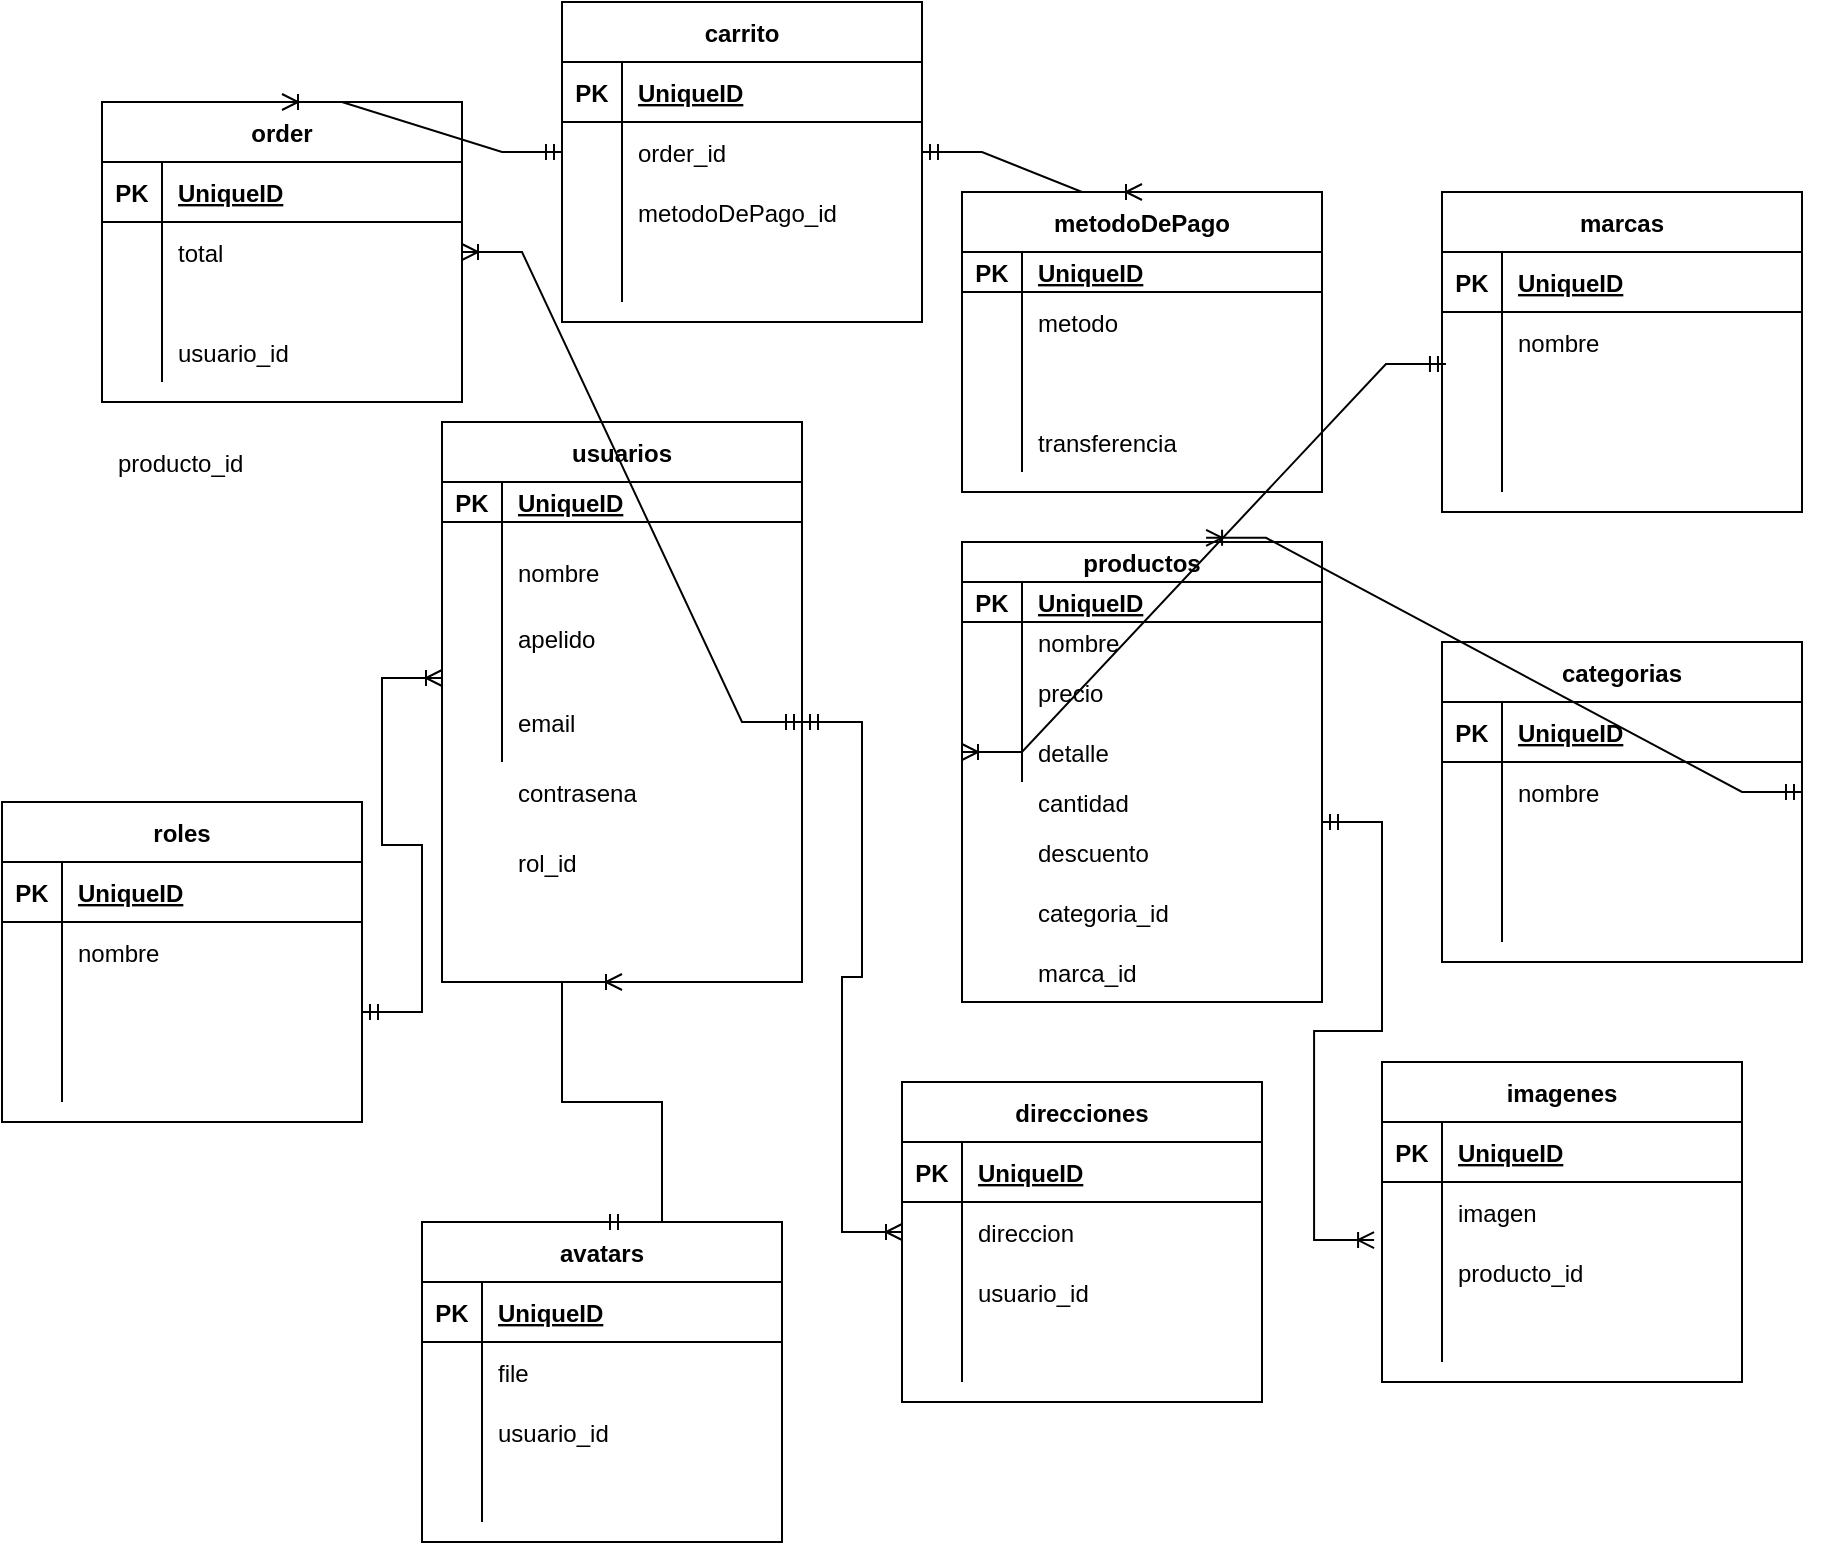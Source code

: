 <mxfile version="20.4.0" type="device"><diagram id="FWDJ6cbDTm5pVUS2JUL3" name="Página-1"><mxGraphModel dx="942" dy="614" grid="1" gridSize="10" guides="1" tooltips="1" connect="1" arrows="1" fold="1" page="1" pageScale="1" pageWidth="827" pageHeight="1169" math="0" shadow="0"><root><mxCell id="0"/><mxCell id="1" parent="0"/><mxCell id="uDjnW0Myab8KI8mQMYMl-1" value="usuarios" style="shape=table;startSize=30;container=1;collapsible=1;childLayout=tableLayout;fixedRows=1;rowLines=0;fontStyle=1;align=center;resizeLast=1;" parent="1" vertex="1"><mxGeometry x="220" y="230" width="180" height="280" as="geometry"/></mxCell><mxCell id="uDjnW0Myab8KI8mQMYMl-2" value="" style="shape=tableRow;horizontal=0;startSize=0;swimlaneHead=0;swimlaneBody=0;fillColor=none;collapsible=0;dropTarget=0;points=[[0,0.5],[1,0.5]];portConstraint=eastwest;top=0;left=0;right=0;bottom=1;" parent="uDjnW0Myab8KI8mQMYMl-1" vertex="1"><mxGeometry y="30" width="180" height="20" as="geometry"/></mxCell><mxCell id="uDjnW0Myab8KI8mQMYMl-3" value="PK" style="shape=partialRectangle;connectable=0;fillColor=none;top=0;left=0;bottom=0;right=0;fontStyle=1;overflow=hidden;" parent="uDjnW0Myab8KI8mQMYMl-2" vertex="1"><mxGeometry width="30" height="20" as="geometry"><mxRectangle width="30" height="20" as="alternateBounds"/></mxGeometry></mxCell><mxCell id="uDjnW0Myab8KI8mQMYMl-4" value="UniqueID" style="shape=partialRectangle;connectable=0;fillColor=none;top=0;left=0;bottom=0;right=0;align=left;spacingLeft=6;fontStyle=5;overflow=hidden;" parent="uDjnW0Myab8KI8mQMYMl-2" vertex="1"><mxGeometry x="30" width="150" height="20" as="geometry"><mxRectangle width="150" height="20" as="alternateBounds"/></mxGeometry></mxCell><mxCell id="uDjnW0Myab8KI8mQMYMl-5" value="" style="shape=tableRow;horizontal=0;startSize=0;swimlaneHead=0;swimlaneBody=0;fillColor=none;collapsible=0;dropTarget=0;points=[[0,0.5],[1,0.5]];portConstraint=eastwest;top=0;left=0;right=0;bottom=0;" parent="uDjnW0Myab8KI8mQMYMl-1" vertex="1"><mxGeometry y="50" width="180" height="50" as="geometry"/></mxCell><mxCell id="uDjnW0Myab8KI8mQMYMl-6" value="" style="shape=partialRectangle;connectable=0;fillColor=none;top=0;left=0;bottom=0;right=0;editable=1;overflow=hidden;" parent="uDjnW0Myab8KI8mQMYMl-5" vertex="1"><mxGeometry width="30" height="50" as="geometry"><mxRectangle width="30" height="50" as="alternateBounds"/></mxGeometry></mxCell><mxCell id="uDjnW0Myab8KI8mQMYMl-7" value="nombre" style="shape=partialRectangle;connectable=0;fillColor=none;top=0;left=0;bottom=0;right=0;align=left;spacingLeft=6;overflow=hidden;" parent="uDjnW0Myab8KI8mQMYMl-5" vertex="1"><mxGeometry x="30" width="150" height="50" as="geometry"><mxRectangle width="150" height="50" as="alternateBounds"/></mxGeometry></mxCell><mxCell id="uDjnW0Myab8KI8mQMYMl-8" value="" style="shape=tableRow;horizontal=0;startSize=0;swimlaneHead=0;swimlaneBody=0;fillColor=none;collapsible=0;dropTarget=0;points=[[0,0.5],[1,0.5]];portConstraint=eastwest;top=0;left=0;right=0;bottom=0;" parent="uDjnW0Myab8KI8mQMYMl-1" vertex="1"><mxGeometry y="100" width="180" height="30" as="geometry"/></mxCell><mxCell id="uDjnW0Myab8KI8mQMYMl-9" value="" style="shape=partialRectangle;connectable=0;fillColor=none;top=0;left=0;bottom=0;right=0;editable=1;overflow=hidden;" parent="uDjnW0Myab8KI8mQMYMl-8" vertex="1"><mxGeometry width="30" height="30" as="geometry"><mxRectangle width="30" height="30" as="alternateBounds"/></mxGeometry></mxCell><mxCell id="uDjnW0Myab8KI8mQMYMl-10" value="apelido&#10;" style="shape=partialRectangle;connectable=0;fillColor=none;top=0;left=0;bottom=0;right=0;align=left;spacingLeft=6;overflow=hidden;" parent="uDjnW0Myab8KI8mQMYMl-8" vertex="1"><mxGeometry x="30" width="150" height="30" as="geometry"><mxRectangle width="150" height="30" as="alternateBounds"/></mxGeometry></mxCell><mxCell id="uDjnW0Myab8KI8mQMYMl-11" value="" style="shape=tableRow;horizontal=0;startSize=0;swimlaneHead=0;swimlaneBody=0;fillColor=none;collapsible=0;dropTarget=0;points=[[0,0.5],[1,0.5]];portConstraint=eastwest;top=0;left=0;right=0;bottom=0;" parent="uDjnW0Myab8KI8mQMYMl-1" vertex="1"><mxGeometry y="130" width="180" height="40" as="geometry"/></mxCell><mxCell id="uDjnW0Myab8KI8mQMYMl-12" value="" style="shape=partialRectangle;connectable=0;fillColor=none;top=0;left=0;bottom=0;right=0;editable=1;overflow=hidden;" parent="uDjnW0Myab8KI8mQMYMl-11" vertex="1"><mxGeometry width="30" height="40" as="geometry"><mxRectangle width="30" height="40" as="alternateBounds"/></mxGeometry></mxCell><mxCell id="uDjnW0Myab8KI8mQMYMl-13" value="email" style="shape=partialRectangle;connectable=0;fillColor=none;top=0;left=0;bottom=0;right=0;align=left;spacingLeft=6;overflow=hidden;" parent="uDjnW0Myab8KI8mQMYMl-11" vertex="1"><mxGeometry x="30" width="150" height="40" as="geometry"><mxRectangle width="150" height="40" as="alternateBounds"/></mxGeometry></mxCell><mxCell id="uDjnW0Myab8KI8mQMYMl-14" value="carrito" style="shape=table;startSize=30;container=1;collapsible=1;childLayout=tableLayout;fixedRows=1;rowLines=0;fontStyle=1;align=center;resizeLast=1;" parent="1" vertex="1"><mxGeometry x="280" y="20" width="180" height="160" as="geometry"/></mxCell><mxCell id="uDjnW0Myab8KI8mQMYMl-15" value="" style="shape=tableRow;horizontal=0;startSize=0;swimlaneHead=0;swimlaneBody=0;fillColor=none;collapsible=0;dropTarget=0;points=[[0,0.5],[1,0.5]];portConstraint=eastwest;top=0;left=0;right=0;bottom=1;" parent="uDjnW0Myab8KI8mQMYMl-14" vertex="1"><mxGeometry y="30" width="180" height="30" as="geometry"/></mxCell><mxCell id="uDjnW0Myab8KI8mQMYMl-16" value="PK" style="shape=partialRectangle;connectable=0;fillColor=none;top=0;left=0;bottom=0;right=0;fontStyle=1;overflow=hidden;" parent="uDjnW0Myab8KI8mQMYMl-15" vertex="1"><mxGeometry width="30" height="30" as="geometry"><mxRectangle width="30" height="30" as="alternateBounds"/></mxGeometry></mxCell><mxCell id="uDjnW0Myab8KI8mQMYMl-17" value="UniqueID" style="shape=partialRectangle;connectable=0;fillColor=none;top=0;left=0;bottom=0;right=0;align=left;spacingLeft=6;fontStyle=5;overflow=hidden;" parent="uDjnW0Myab8KI8mQMYMl-15" vertex="1"><mxGeometry x="30" width="150" height="30" as="geometry"><mxRectangle width="150" height="30" as="alternateBounds"/></mxGeometry></mxCell><mxCell id="uDjnW0Myab8KI8mQMYMl-18" value="" style="shape=tableRow;horizontal=0;startSize=0;swimlaneHead=0;swimlaneBody=0;fillColor=none;collapsible=0;dropTarget=0;points=[[0,0.5],[1,0.5]];portConstraint=eastwest;top=0;left=0;right=0;bottom=0;" parent="uDjnW0Myab8KI8mQMYMl-14" vertex="1"><mxGeometry y="60" width="180" height="30" as="geometry"/></mxCell><mxCell id="uDjnW0Myab8KI8mQMYMl-19" value="" style="shape=partialRectangle;connectable=0;fillColor=none;top=0;left=0;bottom=0;right=0;editable=1;overflow=hidden;" parent="uDjnW0Myab8KI8mQMYMl-18" vertex="1"><mxGeometry width="30" height="30" as="geometry"><mxRectangle width="30" height="30" as="alternateBounds"/></mxGeometry></mxCell><mxCell id="uDjnW0Myab8KI8mQMYMl-20" value="order_id" style="shape=partialRectangle;connectable=0;fillColor=none;top=0;left=0;bottom=0;right=0;align=left;spacingLeft=6;overflow=hidden;" parent="uDjnW0Myab8KI8mQMYMl-18" vertex="1"><mxGeometry x="30" width="150" height="30" as="geometry"><mxRectangle width="150" height="30" as="alternateBounds"/></mxGeometry></mxCell><mxCell id="uDjnW0Myab8KI8mQMYMl-21" value="" style="shape=tableRow;horizontal=0;startSize=0;swimlaneHead=0;swimlaneBody=0;fillColor=none;collapsible=0;dropTarget=0;points=[[0,0.5],[1,0.5]];portConstraint=eastwest;top=0;left=0;right=0;bottom=0;" parent="uDjnW0Myab8KI8mQMYMl-14" vertex="1"><mxGeometry y="90" width="180" height="30" as="geometry"/></mxCell><mxCell id="uDjnW0Myab8KI8mQMYMl-22" value="" style="shape=partialRectangle;connectable=0;fillColor=none;top=0;left=0;bottom=0;right=0;editable=1;overflow=hidden;" parent="uDjnW0Myab8KI8mQMYMl-21" vertex="1"><mxGeometry width="30" height="30" as="geometry"><mxRectangle width="30" height="30" as="alternateBounds"/></mxGeometry></mxCell><mxCell id="uDjnW0Myab8KI8mQMYMl-23" value="metodoDePago_id" style="shape=partialRectangle;connectable=0;fillColor=none;top=0;left=0;bottom=0;right=0;align=left;spacingLeft=6;overflow=hidden;" parent="uDjnW0Myab8KI8mQMYMl-21" vertex="1"><mxGeometry x="30" width="150" height="30" as="geometry"><mxRectangle width="150" height="30" as="alternateBounds"/></mxGeometry></mxCell><mxCell id="uDjnW0Myab8KI8mQMYMl-24" value="" style="shape=tableRow;horizontal=0;startSize=0;swimlaneHead=0;swimlaneBody=0;fillColor=none;collapsible=0;dropTarget=0;points=[[0,0.5],[1,0.5]];portConstraint=eastwest;top=0;left=0;right=0;bottom=0;" parent="uDjnW0Myab8KI8mQMYMl-14" vertex="1"><mxGeometry y="120" width="180" height="30" as="geometry"/></mxCell><mxCell id="uDjnW0Myab8KI8mQMYMl-25" value="" style="shape=partialRectangle;connectable=0;fillColor=none;top=0;left=0;bottom=0;right=0;editable=1;overflow=hidden;" parent="uDjnW0Myab8KI8mQMYMl-24" vertex="1"><mxGeometry width="30" height="30" as="geometry"><mxRectangle width="30" height="30" as="alternateBounds"/></mxGeometry></mxCell><mxCell id="uDjnW0Myab8KI8mQMYMl-26" value="" style="shape=partialRectangle;connectable=0;fillColor=none;top=0;left=0;bottom=0;right=0;align=left;spacingLeft=6;overflow=hidden;" parent="uDjnW0Myab8KI8mQMYMl-24" vertex="1"><mxGeometry x="30" width="150" height="30" as="geometry"><mxRectangle width="150" height="30" as="alternateBounds"/></mxGeometry></mxCell><mxCell id="uDjnW0Myab8KI8mQMYMl-27" value="imagenes" style="shape=table;startSize=30;container=1;collapsible=1;childLayout=tableLayout;fixedRows=1;rowLines=0;fontStyle=1;align=center;resizeLast=1;" parent="1" vertex="1"><mxGeometry x="690" y="550" width="180" height="160" as="geometry"/></mxCell><mxCell id="uDjnW0Myab8KI8mQMYMl-28" value="" style="shape=tableRow;horizontal=0;startSize=0;swimlaneHead=0;swimlaneBody=0;fillColor=none;collapsible=0;dropTarget=0;points=[[0,0.5],[1,0.5]];portConstraint=eastwest;top=0;left=0;right=0;bottom=1;" parent="uDjnW0Myab8KI8mQMYMl-27" vertex="1"><mxGeometry y="30" width="180" height="30" as="geometry"/></mxCell><mxCell id="uDjnW0Myab8KI8mQMYMl-29" value="PK" style="shape=partialRectangle;connectable=0;fillColor=none;top=0;left=0;bottom=0;right=0;fontStyle=1;overflow=hidden;" parent="uDjnW0Myab8KI8mQMYMl-28" vertex="1"><mxGeometry width="30" height="30" as="geometry"><mxRectangle width="30" height="30" as="alternateBounds"/></mxGeometry></mxCell><mxCell id="uDjnW0Myab8KI8mQMYMl-30" value="UniqueID" style="shape=partialRectangle;connectable=0;fillColor=none;top=0;left=0;bottom=0;right=0;align=left;spacingLeft=6;fontStyle=5;overflow=hidden;" parent="uDjnW0Myab8KI8mQMYMl-28" vertex="1"><mxGeometry x="30" width="150" height="30" as="geometry"><mxRectangle width="150" height="30" as="alternateBounds"/></mxGeometry></mxCell><mxCell id="uDjnW0Myab8KI8mQMYMl-31" value="" style="shape=tableRow;horizontal=0;startSize=0;swimlaneHead=0;swimlaneBody=0;fillColor=none;collapsible=0;dropTarget=0;points=[[0,0.5],[1,0.5]];portConstraint=eastwest;top=0;left=0;right=0;bottom=0;" parent="uDjnW0Myab8KI8mQMYMl-27" vertex="1"><mxGeometry y="60" width="180" height="30" as="geometry"/></mxCell><mxCell id="uDjnW0Myab8KI8mQMYMl-32" value="" style="shape=partialRectangle;connectable=0;fillColor=none;top=0;left=0;bottom=0;right=0;editable=1;overflow=hidden;" parent="uDjnW0Myab8KI8mQMYMl-31" vertex="1"><mxGeometry width="30" height="30" as="geometry"><mxRectangle width="30" height="30" as="alternateBounds"/></mxGeometry></mxCell><mxCell id="uDjnW0Myab8KI8mQMYMl-33" value="imagen" style="shape=partialRectangle;connectable=0;fillColor=none;top=0;left=0;bottom=0;right=0;align=left;spacingLeft=6;overflow=hidden;" parent="uDjnW0Myab8KI8mQMYMl-31" vertex="1"><mxGeometry x="30" width="150" height="30" as="geometry"><mxRectangle width="150" height="30" as="alternateBounds"/></mxGeometry></mxCell><mxCell id="uDjnW0Myab8KI8mQMYMl-34" value="" style="shape=tableRow;horizontal=0;startSize=0;swimlaneHead=0;swimlaneBody=0;fillColor=none;collapsible=0;dropTarget=0;points=[[0,0.5],[1,0.5]];portConstraint=eastwest;top=0;left=0;right=0;bottom=0;" parent="uDjnW0Myab8KI8mQMYMl-27" vertex="1"><mxGeometry y="90" width="180" height="30" as="geometry"/></mxCell><mxCell id="uDjnW0Myab8KI8mQMYMl-35" value="" style="shape=partialRectangle;connectable=0;fillColor=none;top=0;left=0;bottom=0;right=0;editable=1;overflow=hidden;" parent="uDjnW0Myab8KI8mQMYMl-34" vertex="1"><mxGeometry width="30" height="30" as="geometry"><mxRectangle width="30" height="30" as="alternateBounds"/></mxGeometry></mxCell><mxCell id="uDjnW0Myab8KI8mQMYMl-36" value="producto_id" style="shape=partialRectangle;connectable=0;fillColor=none;top=0;left=0;bottom=0;right=0;align=left;spacingLeft=6;overflow=hidden;" parent="uDjnW0Myab8KI8mQMYMl-34" vertex="1"><mxGeometry x="30" width="150" height="30" as="geometry"><mxRectangle width="150" height="30" as="alternateBounds"/></mxGeometry></mxCell><mxCell id="uDjnW0Myab8KI8mQMYMl-37" value="" style="shape=tableRow;horizontal=0;startSize=0;swimlaneHead=0;swimlaneBody=0;fillColor=none;collapsible=0;dropTarget=0;points=[[0,0.5],[1,0.5]];portConstraint=eastwest;top=0;left=0;right=0;bottom=0;" parent="uDjnW0Myab8KI8mQMYMl-27" vertex="1"><mxGeometry y="120" width="180" height="30" as="geometry"/></mxCell><mxCell id="uDjnW0Myab8KI8mQMYMl-38" value="" style="shape=partialRectangle;connectable=0;fillColor=none;top=0;left=0;bottom=0;right=0;editable=1;overflow=hidden;" parent="uDjnW0Myab8KI8mQMYMl-37" vertex="1"><mxGeometry width="30" height="30" as="geometry"><mxRectangle width="30" height="30" as="alternateBounds"/></mxGeometry></mxCell><mxCell id="uDjnW0Myab8KI8mQMYMl-39" value="" style="shape=partialRectangle;connectable=0;fillColor=none;top=0;left=0;bottom=0;right=0;align=left;spacingLeft=6;overflow=hidden;" parent="uDjnW0Myab8KI8mQMYMl-37" vertex="1"><mxGeometry x="30" width="150" height="30" as="geometry"><mxRectangle width="150" height="30" as="alternateBounds"/></mxGeometry></mxCell><mxCell id="NjK1Nu57udNv992-MDur-11" value="" style="edgeStyle=entityRelationEdgeStyle;fontSize=12;html=1;endArrow=ERoneToMany;startArrow=ERmandOne;rounded=0;entryX=-0.022;entryY=-0.033;entryDx=0;entryDy=0;entryPerimeter=0;" edge="1" parent="uDjnW0Myab8KI8mQMYMl-27" target="uDjnW0Myab8KI8mQMYMl-34"><mxGeometry width="100" height="100" relative="1" as="geometry"><mxPoint x="-30" y="-120" as="sourcePoint"/><mxPoint x="-160" y="-80" as="targetPoint"/></mxGeometry></mxCell><mxCell id="uDjnW0Myab8KI8mQMYMl-40" value="avatars" style="shape=table;startSize=30;container=1;collapsible=1;childLayout=tableLayout;fixedRows=1;rowLines=0;fontStyle=1;align=center;resizeLast=1;" parent="1" vertex="1"><mxGeometry x="210" y="630" width="180" height="160" as="geometry"/></mxCell><mxCell id="uDjnW0Myab8KI8mQMYMl-41" value="" style="shape=tableRow;horizontal=0;startSize=0;swimlaneHead=0;swimlaneBody=0;fillColor=none;collapsible=0;dropTarget=0;points=[[0,0.5],[1,0.5]];portConstraint=eastwest;top=0;left=0;right=0;bottom=1;" parent="uDjnW0Myab8KI8mQMYMl-40" vertex="1"><mxGeometry y="30" width="180" height="30" as="geometry"/></mxCell><mxCell id="uDjnW0Myab8KI8mQMYMl-42" value="PK" style="shape=partialRectangle;connectable=0;fillColor=none;top=0;left=0;bottom=0;right=0;fontStyle=1;overflow=hidden;" parent="uDjnW0Myab8KI8mQMYMl-41" vertex="1"><mxGeometry width="30" height="30" as="geometry"><mxRectangle width="30" height="30" as="alternateBounds"/></mxGeometry></mxCell><mxCell id="uDjnW0Myab8KI8mQMYMl-43" value="UniqueID" style="shape=partialRectangle;connectable=0;fillColor=none;top=0;left=0;bottom=0;right=0;align=left;spacingLeft=6;fontStyle=5;overflow=hidden;" parent="uDjnW0Myab8KI8mQMYMl-41" vertex="1"><mxGeometry x="30" width="150" height="30" as="geometry"><mxRectangle width="150" height="30" as="alternateBounds"/></mxGeometry></mxCell><mxCell id="uDjnW0Myab8KI8mQMYMl-44" value="" style="shape=tableRow;horizontal=0;startSize=0;swimlaneHead=0;swimlaneBody=0;fillColor=none;collapsible=0;dropTarget=0;points=[[0,0.5],[1,0.5]];portConstraint=eastwest;top=0;left=0;right=0;bottom=0;" parent="uDjnW0Myab8KI8mQMYMl-40" vertex="1"><mxGeometry y="60" width="180" height="30" as="geometry"/></mxCell><mxCell id="uDjnW0Myab8KI8mQMYMl-45" value="" style="shape=partialRectangle;connectable=0;fillColor=none;top=0;left=0;bottom=0;right=0;editable=1;overflow=hidden;" parent="uDjnW0Myab8KI8mQMYMl-44" vertex="1"><mxGeometry width="30" height="30" as="geometry"><mxRectangle width="30" height="30" as="alternateBounds"/></mxGeometry></mxCell><mxCell id="uDjnW0Myab8KI8mQMYMl-46" value="file" style="shape=partialRectangle;connectable=0;fillColor=none;top=0;left=0;bottom=0;right=0;align=left;spacingLeft=6;overflow=hidden;" parent="uDjnW0Myab8KI8mQMYMl-44" vertex="1"><mxGeometry x="30" width="150" height="30" as="geometry"><mxRectangle width="150" height="30" as="alternateBounds"/></mxGeometry></mxCell><mxCell id="uDjnW0Myab8KI8mQMYMl-47" value="" style="shape=tableRow;horizontal=0;startSize=0;swimlaneHead=0;swimlaneBody=0;fillColor=none;collapsible=0;dropTarget=0;points=[[0,0.5],[1,0.5]];portConstraint=eastwest;top=0;left=0;right=0;bottom=0;" parent="uDjnW0Myab8KI8mQMYMl-40" vertex="1"><mxGeometry y="90" width="180" height="30" as="geometry"/></mxCell><mxCell id="uDjnW0Myab8KI8mQMYMl-48" value="" style="shape=partialRectangle;connectable=0;fillColor=none;top=0;left=0;bottom=0;right=0;editable=1;overflow=hidden;" parent="uDjnW0Myab8KI8mQMYMl-47" vertex="1"><mxGeometry width="30" height="30" as="geometry"><mxRectangle width="30" height="30" as="alternateBounds"/></mxGeometry></mxCell><mxCell id="uDjnW0Myab8KI8mQMYMl-49" value="usuario_id" style="shape=partialRectangle;connectable=0;fillColor=none;top=0;left=0;bottom=0;right=0;align=left;spacingLeft=6;overflow=hidden;" parent="uDjnW0Myab8KI8mQMYMl-47" vertex="1"><mxGeometry x="30" width="150" height="30" as="geometry"><mxRectangle width="150" height="30" as="alternateBounds"/></mxGeometry></mxCell><mxCell id="uDjnW0Myab8KI8mQMYMl-50" value="" style="shape=tableRow;horizontal=0;startSize=0;swimlaneHead=0;swimlaneBody=0;fillColor=none;collapsible=0;dropTarget=0;points=[[0,0.5],[1,0.5]];portConstraint=eastwest;top=0;left=0;right=0;bottom=0;" parent="uDjnW0Myab8KI8mQMYMl-40" vertex="1"><mxGeometry y="120" width="180" height="30" as="geometry"/></mxCell><mxCell id="uDjnW0Myab8KI8mQMYMl-51" value="" style="shape=partialRectangle;connectable=0;fillColor=none;top=0;left=0;bottom=0;right=0;editable=1;overflow=hidden;" parent="uDjnW0Myab8KI8mQMYMl-50" vertex="1"><mxGeometry width="30" height="30" as="geometry"><mxRectangle width="30" height="30" as="alternateBounds"/></mxGeometry></mxCell><mxCell id="uDjnW0Myab8KI8mQMYMl-52" value="" style="shape=partialRectangle;connectable=0;fillColor=none;top=0;left=0;bottom=0;right=0;align=left;spacingLeft=6;overflow=hidden;" parent="uDjnW0Myab8KI8mQMYMl-50" vertex="1"><mxGeometry x="30" width="150" height="30" as="geometry"><mxRectangle width="150" height="30" as="alternateBounds"/></mxGeometry></mxCell><mxCell id="uDjnW0Myab8KI8mQMYMl-53" value="order" style="shape=table;startSize=30;container=1;collapsible=1;childLayout=tableLayout;fixedRows=1;rowLines=0;fontStyle=1;align=center;resizeLast=1;" parent="1" vertex="1"><mxGeometry x="50" y="70" width="180" height="150" as="geometry"/></mxCell><mxCell id="uDjnW0Myab8KI8mQMYMl-54" value="" style="shape=tableRow;horizontal=0;startSize=0;swimlaneHead=0;swimlaneBody=0;fillColor=none;collapsible=0;dropTarget=0;points=[[0,0.5],[1,0.5]];portConstraint=eastwest;top=0;left=0;right=0;bottom=1;" parent="uDjnW0Myab8KI8mQMYMl-53" vertex="1"><mxGeometry y="30" width="180" height="30" as="geometry"/></mxCell><mxCell id="uDjnW0Myab8KI8mQMYMl-55" value="PK" style="shape=partialRectangle;connectable=0;fillColor=none;top=0;left=0;bottom=0;right=0;fontStyle=1;overflow=hidden;" parent="uDjnW0Myab8KI8mQMYMl-54" vertex="1"><mxGeometry width="30" height="30" as="geometry"><mxRectangle width="30" height="30" as="alternateBounds"/></mxGeometry></mxCell><mxCell id="uDjnW0Myab8KI8mQMYMl-56" value="UniqueID" style="shape=partialRectangle;connectable=0;fillColor=none;top=0;left=0;bottom=0;right=0;align=left;spacingLeft=6;fontStyle=5;overflow=hidden;" parent="uDjnW0Myab8KI8mQMYMl-54" vertex="1"><mxGeometry x="30" width="150" height="30" as="geometry"><mxRectangle width="150" height="30" as="alternateBounds"/></mxGeometry></mxCell><mxCell id="uDjnW0Myab8KI8mQMYMl-63" value="" style="shape=tableRow;horizontal=0;startSize=0;swimlaneHead=0;swimlaneBody=0;fillColor=none;collapsible=0;dropTarget=0;points=[[0,0.5],[1,0.5]];portConstraint=eastwest;top=0;left=0;right=0;bottom=0;" parent="uDjnW0Myab8KI8mQMYMl-53" vertex="1"><mxGeometry y="60" width="180" height="30" as="geometry"/></mxCell><mxCell id="uDjnW0Myab8KI8mQMYMl-64" value="" style="shape=partialRectangle;connectable=0;fillColor=none;top=0;left=0;bottom=0;right=0;editable=1;overflow=hidden;" parent="uDjnW0Myab8KI8mQMYMl-63" vertex="1"><mxGeometry width="30" height="30" as="geometry"><mxRectangle width="30" height="30" as="alternateBounds"/></mxGeometry></mxCell><mxCell id="uDjnW0Myab8KI8mQMYMl-65" value="total" style="shape=partialRectangle;connectable=0;fillColor=none;top=0;left=0;bottom=0;right=0;align=left;spacingLeft=6;overflow=hidden;" parent="uDjnW0Myab8KI8mQMYMl-63" vertex="1"><mxGeometry x="30" width="150" height="30" as="geometry"><mxRectangle width="150" height="30" as="alternateBounds"/></mxGeometry></mxCell><mxCell id="uDjnW0Myab8KI8mQMYMl-57" value="" style="shape=tableRow;horizontal=0;startSize=0;swimlaneHead=0;swimlaneBody=0;fillColor=none;collapsible=0;dropTarget=0;points=[[0,0.5],[1,0.5]];portConstraint=eastwest;top=0;left=0;right=0;bottom=0;" parent="uDjnW0Myab8KI8mQMYMl-53" vertex="1"><mxGeometry y="90" width="180" height="20" as="geometry"/></mxCell><mxCell id="uDjnW0Myab8KI8mQMYMl-58" value="" style="shape=partialRectangle;connectable=0;fillColor=none;top=0;left=0;bottom=0;right=0;editable=1;overflow=hidden;" parent="uDjnW0Myab8KI8mQMYMl-57" vertex="1"><mxGeometry width="30" height="20" as="geometry"><mxRectangle width="30" height="20" as="alternateBounds"/></mxGeometry></mxCell><mxCell id="uDjnW0Myab8KI8mQMYMl-59" value="" style="shape=partialRectangle;connectable=0;fillColor=none;top=0;left=0;bottom=0;right=0;align=left;spacingLeft=6;overflow=hidden;" parent="uDjnW0Myab8KI8mQMYMl-57" vertex="1"><mxGeometry x="30" width="150" height="20" as="geometry"><mxRectangle width="150" height="20" as="alternateBounds"/></mxGeometry></mxCell><mxCell id="uDjnW0Myab8KI8mQMYMl-60" value="" style="shape=tableRow;horizontal=0;startSize=0;swimlaneHead=0;swimlaneBody=0;fillColor=none;collapsible=0;dropTarget=0;points=[[0,0.5],[1,0.5]];portConstraint=eastwest;top=0;left=0;right=0;bottom=0;" parent="uDjnW0Myab8KI8mQMYMl-53" vertex="1"><mxGeometry y="110" width="180" height="30" as="geometry"/></mxCell><mxCell id="uDjnW0Myab8KI8mQMYMl-61" value="" style="shape=partialRectangle;connectable=0;fillColor=none;top=0;left=0;bottom=0;right=0;editable=1;overflow=hidden;" parent="uDjnW0Myab8KI8mQMYMl-60" vertex="1"><mxGeometry width="30" height="30" as="geometry"><mxRectangle width="30" height="30" as="alternateBounds"/></mxGeometry></mxCell><mxCell id="uDjnW0Myab8KI8mQMYMl-62" value="usuario_id" style="shape=partialRectangle;connectable=0;fillColor=none;top=0;left=0;bottom=0;right=0;align=left;spacingLeft=6;overflow=hidden;" parent="uDjnW0Myab8KI8mQMYMl-60" vertex="1"><mxGeometry x="30" width="150" height="30" as="geometry"><mxRectangle width="150" height="30" as="alternateBounds"/></mxGeometry></mxCell><mxCell id="uDjnW0Myab8KI8mQMYMl-66" value="metodoDePago" style="shape=table;startSize=30;container=1;collapsible=1;childLayout=tableLayout;fixedRows=1;rowLines=0;fontStyle=1;align=center;resizeLast=1;" parent="1" vertex="1"><mxGeometry x="480" y="115" width="180" height="150" as="geometry"/></mxCell><mxCell id="uDjnW0Myab8KI8mQMYMl-67" value="" style="shape=tableRow;horizontal=0;startSize=0;swimlaneHead=0;swimlaneBody=0;fillColor=none;collapsible=0;dropTarget=0;points=[[0,0.5],[1,0.5]];portConstraint=eastwest;top=0;left=0;right=0;bottom=1;" parent="uDjnW0Myab8KI8mQMYMl-66" vertex="1"><mxGeometry y="30" width="180" height="20" as="geometry"/></mxCell><mxCell id="uDjnW0Myab8KI8mQMYMl-68" value="PK" style="shape=partialRectangle;connectable=0;fillColor=none;top=0;left=0;bottom=0;right=0;fontStyle=1;overflow=hidden;" parent="uDjnW0Myab8KI8mQMYMl-67" vertex="1"><mxGeometry width="30" height="20" as="geometry"><mxRectangle width="30" height="20" as="alternateBounds"/></mxGeometry></mxCell><mxCell id="uDjnW0Myab8KI8mQMYMl-69" value="UniqueID" style="shape=partialRectangle;connectable=0;fillColor=none;top=0;left=0;bottom=0;right=0;align=left;spacingLeft=6;fontStyle=5;overflow=hidden;" parent="uDjnW0Myab8KI8mQMYMl-67" vertex="1"><mxGeometry x="30" width="150" height="20" as="geometry"><mxRectangle width="150" height="20" as="alternateBounds"/></mxGeometry></mxCell><mxCell id="uDjnW0Myab8KI8mQMYMl-70" value="" style="shape=tableRow;horizontal=0;startSize=0;swimlaneHead=0;swimlaneBody=0;fillColor=none;collapsible=0;dropTarget=0;points=[[0,0.5],[1,0.5]];portConstraint=eastwest;top=0;left=0;right=0;bottom=0;" parent="uDjnW0Myab8KI8mQMYMl-66" vertex="1"><mxGeometry y="50" width="180" height="30" as="geometry"/></mxCell><mxCell id="uDjnW0Myab8KI8mQMYMl-71" value="" style="shape=partialRectangle;connectable=0;fillColor=none;top=0;left=0;bottom=0;right=0;editable=1;overflow=hidden;" parent="uDjnW0Myab8KI8mQMYMl-70" vertex="1"><mxGeometry width="30" height="30" as="geometry"><mxRectangle width="30" height="30" as="alternateBounds"/></mxGeometry></mxCell><mxCell id="uDjnW0Myab8KI8mQMYMl-72" value="metodo" style="shape=partialRectangle;connectable=0;fillColor=none;top=0;left=0;bottom=0;right=0;align=left;spacingLeft=6;overflow=hidden;" parent="uDjnW0Myab8KI8mQMYMl-70" vertex="1"><mxGeometry x="30" width="150" height="30" as="geometry"><mxRectangle width="150" height="30" as="alternateBounds"/></mxGeometry></mxCell><mxCell id="uDjnW0Myab8KI8mQMYMl-73" value="" style="shape=tableRow;horizontal=0;startSize=0;swimlaneHead=0;swimlaneBody=0;fillColor=none;collapsible=0;dropTarget=0;points=[[0,0.5],[1,0.5]];portConstraint=eastwest;top=0;left=0;right=0;bottom=0;" parent="uDjnW0Myab8KI8mQMYMl-66" vertex="1"><mxGeometry y="80" width="180" height="30" as="geometry"/></mxCell><mxCell id="uDjnW0Myab8KI8mQMYMl-74" value="" style="shape=partialRectangle;connectable=0;fillColor=none;top=0;left=0;bottom=0;right=0;editable=1;overflow=hidden;" parent="uDjnW0Myab8KI8mQMYMl-73" vertex="1"><mxGeometry width="30" height="30" as="geometry"><mxRectangle width="30" height="30" as="alternateBounds"/></mxGeometry></mxCell><mxCell id="uDjnW0Myab8KI8mQMYMl-75" value="" style="shape=partialRectangle;connectable=0;fillColor=none;top=0;left=0;bottom=0;right=0;align=left;spacingLeft=6;overflow=hidden;" parent="uDjnW0Myab8KI8mQMYMl-73" vertex="1"><mxGeometry x="30" width="150" height="30" as="geometry"><mxRectangle width="150" height="30" as="alternateBounds"/></mxGeometry></mxCell><mxCell id="uDjnW0Myab8KI8mQMYMl-76" value="" style="shape=tableRow;horizontal=0;startSize=0;swimlaneHead=0;swimlaneBody=0;fillColor=none;collapsible=0;dropTarget=0;points=[[0,0.5],[1,0.5]];portConstraint=eastwest;top=0;left=0;right=0;bottom=0;" parent="uDjnW0Myab8KI8mQMYMl-66" vertex="1"><mxGeometry y="110" width="180" height="30" as="geometry"/></mxCell><mxCell id="uDjnW0Myab8KI8mQMYMl-77" value="" style="shape=partialRectangle;connectable=0;fillColor=none;top=0;left=0;bottom=0;right=0;editable=1;overflow=hidden;" parent="uDjnW0Myab8KI8mQMYMl-76" vertex="1"><mxGeometry width="30" height="30" as="geometry"><mxRectangle width="30" height="30" as="alternateBounds"/></mxGeometry></mxCell><mxCell id="uDjnW0Myab8KI8mQMYMl-78" value="transferencia" style="shape=partialRectangle;connectable=0;fillColor=none;top=0;left=0;bottom=0;right=0;align=left;spacingLeft=6;overflow=hidden;" parent="uDjnW0Myab8KI8mQMYMl-76" vertex="1"><mxGeometry x="30" width="150" height="30" as="geometry"><mxRectangle width="150" height="30" as="alternateBounds"/></mxGeometry></mxCell><mxCell id="uDjnW0Myab8KI8mQMYMl-79" value="productos" style="shape=table;startSize=20;container=1;collapsible=1;childLayout=tableLayout;fixedRows=1;rowLines=0;fontStyle=1;align=center;resizeLast=1;" parent="1" vertex="1"><mxGeometry x="480" y="290" width="180" height="230" as="geometry"/></mxCell><mxCell id="uDjnW0Myab8KI8mQMYMl-80" value="" style="shape=tableRow;horizontal=0;startSize=0;swimlaneHead=0;swimlaneBody=0;fillColor=none;collapsible=0;dropTarget=0;points=[[0,0.5],[1,0.5]];portConstraint=eastwest;top=0;left=0;right=0;bottom=1;" parent="uDjnW0Myab8KI8mQMYMl-79" vertex="1"><mxGeometry y="20" width="180" height="20" as="geometry"/></mxCell><mxCell id="uDjnW0Myab8KI8mQMYMl-81" value="PK" style="shape=partialRectangle;connectable=0;fillColor=none;top=0;left=0;bottom=0;right=0;fontStyle=1;overflow=hidden;" parent="uDjnW0Myab8KI8mQMYMl-80" vertex="1"><mxGeometry width="30" height="20" as="geometry"><mxRectangle width="30" height="20" as="alternateBounds"/></mxGeometry></mxCell><mxCell id="uDjnW0Myab8KI8mQMYMl-82" value="UniqueID" style="shape=partialRectangle;connectable=0;fillColor=none;top=0;left=0;bottom=0;right=0;align=left;spacingLeft=6;fontStyle=5;overflow=hidden;" parent="uDjnW0Myab8KI8mQMYMl-80" vertex="1"><mxGeometry x="30" width="150" height="20" as="geometry"><mxRectangle width="150" height="20" as="alternateBounds"/></mxGeometry></mxCell><mxCell id="uDjnW0Myab8KI8mQMYMl-83" value="" style="shape=tableRow;horizontal=0;startSize=0;swimlaneHead=0;swimlaneBody=0;fillColor=none;collapsible=0;dropTarget=0;points=[[0,0.5],[1,0.5]];portConstraint=eastwest;top=0;left=0;right=0;bottom=0;" parent="uDjnW0Myab8KI8mQMYMl-79" vertex="1"><mxGeometry y="40" width="180" height="20" as="geometry"/></mxCell><mxCell id="uDjnW0Myab8KI8mQMYMl-84" value="" style="shape=partialRectangle;connectable=0;fillColor=none;top=0;left=0;bottom=0;right=0;editable=1;overflow=hidden;" parent="uDjnW0Myab8KI8mQMYMl-83" vertex="1"><mxGeometry width="30" height="20" as="geometry"><mxRectangle width="30" height="20" as="alternateBounds"/></mxGeometry></mxCell><mxCell id="uDjnW0Myab8KI8mQMYMl-85" value="nombre" style="shape=partialRectangle;connectable=0;fillColor=none;top=0;left=0;bottom=0;right=0;align=left;spacingLeft=6;overflow=hidden;" parent="uDjnW0Myab8KI8mQMYMl-83" vertex="1"><mxGeometry x="30" width="150" height="20" as="geometry"><mxRectangle width="150" height="20" as="alternateBounds"/></mxGeometry></mxCell><mxCell id="uDjnW0Myab8KI8mQMYMl-86" value="" style="shape=tableRow;horizontal=0;startSize=0;swimlaneHead=0;swimlaneBody=0;fillColor=none;collapsible=0;dropTarget=0;points=[[0,0.5],[1,0.5]];portConstraint=eastwest;top=0;left=0;right=0;bottom=0;" parent="uDjnW0Myab8KI8mQMYMl-79" vertex="1"><mxGeometry y="60" width="180" height="30" as="geometry"/></mxCell><mxCell id="uDjnW0Myab8KI8mQMYMl-87" value="" style="shape=partialRectangle;connectable=0;fillColor=none;top=0;left=0;bottom=0;right=0;editable=1;overflow=hidden;" parent="uDjnW0Myab8KI8mQMYMl-86" vertex="1"><mxGeometry width="30" height="30" as="geometry"><mxRectangle width="30" height="30" as="alternateBounds"/></mxGeometry></mxCell><mxCell id="uDjnW0Myab8KI8mQMYMl-88" value="precio" style="shape=partialRectangle;connectable=0;fillColor=none;top=0;left=0;bottom=0;right=0;align=left;spacingLeft=6;overflow=hidden;" parent="uDjnW0Myab8KI8mQMYMl-86" vertex="1"><mxGeometry x="30" width="150" height="30" as="geometry"><mxRectangle width="150" height="30" as="alternateBounds"/></mxGeometry></mxCell><mxCell id="uDjnW0Myab8KI8mQMYMl-89" value="" style="shape=tableRow;horizontal=0;startSize=0;swimlaneHead=0;swimlaneBody=0;fillColor=none;collapsible=0;dropTarget=0;points=[[0,0.5],[1,0.5]];portConstraint=eastwest;top=0;left=0;right=0;bottom=0;" parent="uDjnW0Myab8KI8mQMYMl-79" vertex="1"><mxGeometry y="90" width="180" height="30" as="geometry"/></mxCell><mxCell id="uDjnW0Myab8KI8mQMYMl-90" value="" style="shape=partialRectangle;connectable=0;fillColor=none;top=0;left=0;bottom=0;right=0;editable=1;overflow=hidden;" parent="uDjnW0Myab8KI8mQMYMl-89" vertex="1"><mxGeometry width="30" height="30" as="geometry"><mxRectangle width="30" height="30" as="alternateBounds"/></mxGeometry></mxCell><mxCell id="uDjnW0Myab8KI8mQMYMl-91" value="detalle" style="shape=partialRectangle;connectable=0;fillColor=none;top=0;left=0;bottom=0;right=0;align=left;spacingLeft=6;overflow=hidden;" parent="uDjnW0Myab8KI8mQMYMl-89" vertex="1"><mxGeometry x="30" width="150" height="30" as="geometry"><mxRectangle width="150" height="30" as="alternateBounds"/></mxGeometry></mxCell><mxCell id="uDjnW0Myab8KI8mQMYMl-92" value="direcciones" style="shape=table;startSize=30;container=1;collapsible=1;childLayout=tableLayout;fixedRows=1;rowLines=0;fontStyle=1;align=center;resizeLast=1;" parent="1" vertex="1"><mxGeometry x="450" y="560" width="180" height="160" as="geometry"/></mxCell><mxCell id="uDjnW0Myab8KI8mQMYMl-93" value="" style="shape=tableRow;horizontal=0;startSize=0;swimlaneHead=0;swimlaneBody=0;fillColor=none;collapsible=0;dropTarget=0;points=[[0,0.5],[1,0.5]];portConstraint=eastwest;top=0;left=0;right=0;bottom=1;" parent="uDjnW0Myab8KI8mQMYMl-92" vertex="1"><mxGeometry y="30" width="180" height="30" as="geometry"/></mxCell><mxCell id="uDjnW0Myab8KI8mQMYMl-94" value="PK" style="shape=partialRectangle;connectable=0;fillColor=none;top=0;left=0;bottom=0;right=0;fontStyle=1;overflow=hidden;" parent="uDjnW0Myab8KI8mQMYMl-93" vertex="1"><mxGeometry width="30" height="30" as="geometry"><mxRectangle width="30" height="30" as="alternateBounds"/></mxGeometry></mxCell><mxCell id="uDjnW0Myab8KI8mQMYMl-95" value="UniqueID" style="shape=partialRectangle;connectable=0;fillColor=none;top=0;left=0;bottom=0;right=0;align=left;spacingLeft=6;fontStyle=5;overflow=hidden;" parent="uDjnW0Myab8KI8mQMYMl-93" vertex="1"><mxGeometry x="30" width="150" height="30" as="geometry"><mxRectangle width="150" height="30" as="alternateBounds"/></mxGeometry></mxCell><mxCell id="uDjnW0Myab8KI8mQMYMl-96" value="" style="shape=tableRow;horizontal=0;startSize=0;swimlaneHead=0;swimlaneBody=0;fillColor=none;collapsible=0;dropTarget=0;points=[[0,0.5],[1,0.5]];portConstraint=eastwest;top=0;left=0;right=0;bottom=0;" parent="uDjnW0Myab8KI8mQMYMl-92" vertex="1"><mxGeometry y="60" width="180" height="30" as="geometry"/></mxCell><mxCell id="uDjnW0Myab8KI8mQMYMl-97" value="" style="shape=partialRectangle;connectable=0;fillColor=none;top=0;left=0;bottom=0;right=0;editable=1;overflow=hidden;" parent="uDjnW0Myab8KI8mQMYMl-96" vertex="1"><mxGeometry width="30" height="30" as="geometry"><mxRectangle width="30" height="30" as="alternateBounds"/></mxGeometry></mxCell><mxCell id="uDjnW0Myab8KI8mQMYMl-98" value="direccion" style="shape=partialRectangle;connectable=0;fillColor=none;top=0;left=0;bottom=0;right=0;align=left;spacingLeft=6;overflow=hidden;" parent="uDjnW0Myab8KI8mQMYMl-96" vertex="1"><mxGeometry x="30" width="150" height="30" as="geometry"><mxRectangle width="150" height="30" as="alternateBounds"/></mxGeometry></mxCell><mxCell id="uDjnW0Myab8KI8mQMYMl-99" value="" style="shape=tableRow;horizontal=0;startSize=0;swimlaneHead=0;swimlaneBody=0;fillColor=none;collapsible=0;dropTarget=0;points=[[0,0.5],[1,0.5]];portConstraint=eastwest;top=0;left=0;right=0;bottom=0;" parent="uDjnW0Myab8KI8mQMYMl-92" vertex="1"><mxGeometry y="90" width="180" height="30" as="geometry"/></mxCell><mxCell id="uDjnW0Myab8KI8mQMYMl-100" value="" style="shape=partialRectangle;connectable=0;fillColor=none;top=0;left=0;bottom=0;right=0;editable=1;overflow=hidden;" parent="uDjnW0Myab8KI8mQMYMl-99" vertex="1"><mxGeometry width="30" height="30" as="geometry"><mxRectangle width="30" height="30" as="alternateBounds"/></mxGeometry></mxCell><mxCell id="uDjnW0Myab8KI8mQMYMl-101" value="usuario_id" style="shape=partialRectangle;connectable=0;fillColor=none;top=0;left=0;bottom=0;right=0;align=left;spacingLeft=6;overflow=hidden;" parent="uDjnW0Myab8KI8mQMYMl-99" vertex="1"><mxGeometry x="30" width="150" height="30" as="geometry"><mxRectangle width="150" height="30" as="alternateBounds"/></mxGeometry></mxCell><mxCell id="uDjnW0Myab8KI8mQMYMl-102" value="" style="shape=tableRow;horizontal=0;startSize=0;swimlaneHead=0;swimlaneBody=0;fillColor=none;collapsible=0;dropTarget=0;points=[[0,0.5],[1,0.5]];portConstraint=eastwest;top=0;left=0;right=0;bottom=0;" parent="uDjnW0Myab8KI8mQMYMl-92" vertex="1"><mxGeometry y="120" width="180" height="30" as="geometry"/></mxCell><mxCell id="uDjnW0Myab8KI8mQMYMl-103" value="" style="shape=partialRectangle;connectable=0;fillColor=none;top=0;left=0;bottom=0;right=0;editable=1;overflow=hidden;" parent="uDjnW0Myab8KI8mQMYMl-102" vertex="1"><mxGeometry width="30" height="30" as="geometry"><mxRectangle width="30" height="30" as="alternateBounds"/></mxGeometry></mxCell><mxCell id="uDjnW0Myab8KI8mQMYMl-104" value="" style="shape=partialRectangle;connectable=0;fillColor=none;top=0;left=0;bottom=0;right=0;align=left;spacingLeft=6;overflow=hidden;" parent="uDjnW0Myab8KI8mQMYMl-102" vertex="1"><mxGeometry x="30" width="150" height="30" as="geometry"><mxRectangle width="150" height="30" as="alternateBounds"/></mxGeometry></mxCell><mxCell id="uDjnW0Myab8KI8mQMYMl-105" value="roles" style="shape=table;startSize=30;container=1;collapsible=1;childLayout=tableLayout;fixedRows=1;rowLines=0;fontStyle=1;align=center;resizeLast=1;" parent="1" vertex="1"><mxGeometry y="420" width="180" height="160" as="geometry"/></mxCell><mxCell id="uDjnW0Myab8KI8mQMYMl-106" value="" style="shape=tableRow;horizontal=0;startSize=0;swimlaneHead=0;swimlaneBody=0;fillColor=none;collapsible=0;dropTarget=0;points=[[0,0.5],[1,0.5]];portConstraint=eastwest;top=0;left=0;right=0;bottom=1;" parent="uDjnW0Myab8KI8mQMYMl-105" vertex="1"><mxGeometry y="30" width="180" height="30" as="geometry"/></mxCell><mxCell id="uDjnW0Myab8KI8mQMYMl-107" value="PK" style="shape=partialRectangle;connectable=0;fillColor=none;top=0;left=0;bottom=0;right=0;fontStyle=1;overflow=hidden;" parent="uDjnW0Myab8KI8mQMYMl-106" vertex="1"><mxGeometry width="30" height="30" as="geometry"><mxRectangle width="30" height="30" as="alternateBounds"/></mxGeometry></mxCell><mxCell id="uDjnW0Myab8KI8mQMYMl-108" value="UniqueID" style="shape=partialRectangle;connectable=0;fillColor=none;top=0;left=0;bottom=0;right=0;align=left;spacingLeft=6;fontStyle=5;overflow=hidden;" parent="uDjnW0Myab8KI8mQMYMl-106" vertex="1"><mxGeometry x="30" width="150" height="30" as="geometry"><mxRectangle width="150" height="30" as="alternateBounds"/></mxGeometry></mxCell><mxCell id="uDjnW0Myab8KI8mQMYMl-109" value="" style="shape=tableRow;horizontal=0;startSize=0;swimlaneHead=0;swimlaneBody=0;fillColor=none;collapsible=0;dropTarget=0;points=[[0,0.5],[1,0.5]];portConstraint=eastwest;top=0;left=0;right=0;bottom=0;" parent="uDjnW0Myab8KI8mQMYMl-105" vertex="1"><mxGeometry y="60" width="180" height="30" as="geometry"/></mxCell><mxCell id="uDjnW0Myab8KI8mQMYMl-110" value="" style="shape=partialRectangle;connectable=0;fillColor=none;top=0;left=0;bottom=0;right=0;editable=1;overflow=hidden;" parent="uDjnW0Myab8KI8mQMYMl-109" vertex="1"><mxGeometry width="30" height="30" as="geometry"><mxRectangle width="30" height="30" as="alternateBounds"/></mxGeometry></mxCell><mxCell id="uDjnW0Myab8KI8mQMYMl-111" value="nombre" style="shape=partialRectangle;connectable=0;fillColor=none;top=0;left=0;bottom=0;right=0;align=left;spacingLeft=6;overflow=hidden;" parent="uDjnW0Myab8KI8mQMYMl-109" vertex="1"><mxGeometry x="30" width="150" height="30" as="geometry"><mxRectangle width="150" height="30" as="alternateBounds"/></mxGeometry></mxCell><mxCell id="uDjnW0Myab8KI8mQMYMl-112" value="" style="shape=tableRow;horizontal=0;startSize=0;swimlaneHead=0;swimlaneBody=0;fillColor=none;collapsible=0;dropTarget=0;points=[[0,0.5],[1,0.5]];portConstraint=eastwest;top=0;left=0;right=0;bottom=0;" parent="uDjnW0Myab8KI8mQMYMl-105" vertex="1"><mxGeometry y="90" width="180" height="30" as="geometry"/></mxCell><mxCell id="uDjnW0Myab8KI8mQMYMl-113" value="" style="shape=partialRectangle;connectable=0;fillColor=none;top=0;left=0;bottom=0;right=0;editable=1;overflow=hidden;" parent="uDjnW0Myab8KI8mQMYMl-112" vertex="1"><mxGeometry width="30" height="30" as="geometry"><mxRectangle width="30" height="30" as="alternateBounds"/></mxGeometry></mxCell><mxCell id="uDjnW0Myab8KI8mQMYMl-114" value="" style="shape=partialRectangle;connectable=0;fillColor=none;top=0;left=0;bottom=0;right=0;align=left;spacingLeft=6;overflow=hidden;" parent="uDjnW0Myab8KI8mQMYMl-112" vertex="1"><mxGeometry x="30" width="150" height="30" as="geometry"><mxRectangle width="150" height="30" as="alternateBounds"/></mxGeometry></mxCell><mxCell id="uDjnW0Myab8KI8mQMYMl-115" value="" style="shape=tableRow;horizontal=0;startSize=0;swimlaneHead=0;swimlaneBody=0;fillColor=none;collapsible=0;dropTarget=0;points=[[0,0.5],[1,0.5]];portConstraint=eastwest;top=0;left=0;right=0;bottom=0;" parent="uDjnW0Myab8KI8mQMYMl-105" vertex="1"><mxGeometry y="120" width="180" height="30" as="geometry"/></mxCell><mxCell id="uDjnW0Myab8KI8mQMYMl-116" value="" style="shape=partialRectangle;connectable=0;fillColor=none;top=0;left=0;bottom=0;right=0;editable=1;overflow=hidden;" parent="uDjnW0Myab8KI8mQMYMl-115" vertex="1"><mxGeometry width="30" height="30" as="geometry"><mxRectangle width="30" height="30" as="alternateBounds"/></mxGeometry></mxCell><mxCell id="uDjnW0Myab8KI8mQMYMl-117" value="" style="shape=partialRectangle;connectable=0;fillColor=none;top=0;left=0;bottom=0;right=0;align=left;spacingLeft=6;overflow=hidden;" parent="uDjnW0Myab8KI8mQMYMl-115" vertex="1"><mxGeometry x="30" width="150" height="30" as="geometry"><mxRectangle width="150" height="30" as="alternateBounds"/></mxGeometry></mxCell><mxCell id="uDjnW0Myab8KI8mQMYMl-131" value="categorias" style="shape=table;startSize=30;container=1;collapsible=1;childLayout=tableLayout;fixedRows=1;rowLines=0;fontStyle=1;align=center;resizeLast=1;" parent="1" vertex="1"><mxGeometry x="720" y="340" width="180" height="160" as="geometry"/></mxCell><mxCell id="uDjnW0Myab8KI8mQMYMl-132" value="" style="shape=tableRow;horizontal=0;startSize=0;swimlaneHead=0;swimlaneBody=0;fillColor=none;collapsible=0;dropTarget=0;points=[[0,0.5],[1,0.5]];portConstraint=eastwest;top=0;left=0;right=0;bottom=1;" parent="uDjnW0Myab8KI8mQMYMl-131" vertex="1"><mxGeometry y="30" width="180" height="30" as="geometry"/></mxCell><mxCell id="uDjnW0Myab8KI8mQMYMl-133" value="PK" style="shape=partialRectangle;connectable=0;fillColor=none;top=0;left=0;bottom=0;right=0;fontStyle=1;overflow=hidden;" parent="uDjnW0Myab8KI8mQMYMl-132" vertex="1"><mxGeometry width="30" height="30" as="geometry"><mxRectangle width="30" height="30" as="alternateBounds"/></mxGeometry></mxCell><mxCell id="uDjnW0Myab8KI8mQMYMl-134" value="UniqueID" style="shape=partialRectangle;connectable=0;fillColor=none;top=0;left=0;bottom=0;right=0;align=left;spacingLeft=6;fontStyle=5;overflow=hidden;" parent="uDjnW0Myab8KI8mQMYMl-132" vertex="1"><mxGeometry x="30" width="150" height="30" as="geometry"><mxRectangle width="150" height="30" as="alternateBounds"/></mxGeometry></mxCell><mxCell id="uDjnW0Myab8KI8mQMYMl-135" value="" style="shape=tableRow;horizontal=0;startSize=0;swimlaneHead=0;swimlaneBody=0;fillColor=none;collapsible=0;dropTarget=0;points=[[0,0.5],[1,0.5]];portConstraint=eastwest;top=0;left=0;right=0;bottom=0;" parent="uDjnW0Myab8KI8mQMYMl-131" vertex="1"><mxGeometry y="60" width="180" height="30" as="geometry"/></mxCell><mxCell id="uDjnW0Myab8KI8mQMYMl-136" value="" style="shape=partialRectangle;connectable=0;fillColor=none;top=0;left=0;bottom=0;right=0;editable=1;overflow=hidden;" parent="uDjnW0Myab8KI8mQMYMl-135" vertex="1"><mxGeometry width="30" height="30" as="geometry"><mxRectangle width="30" height="30" as="alternateBounds"/></mxGeometry></mxCell><mxCell id="uDjnW0Myab8KI8mQMYMl-137" value="nombre" style="shape=partialRectangle;connectable=0;fillColor=none;top=0;left=0;bottom=0;right=0;align=left;spacingLeft=6;overflow=hidden;" parent="uDjnW0Myab8KI8mQMYMl-135" vertex="1"><mxGeometry x="30" width="150" height="30" as="geometry"><mxRectangle width="150" height="30" as="alternateBounds"/></mxGeometry></mxCell><mxCell id="uDjnW0Myab8KI8mQMYMl-138" value="" style="shape=tableRow;horizontal=0;startSize=0;swimlaneHead=0;swimlaneBody=0;fillColor=none;collapsible=0;dropTarget=0;points=[[0,0.5],[1,0.5]];portConstraint=eastwest;top=0;left=0;right=0;bottom=0;" parent="uDjnW0Myab8KI8mQMYMl-131" vertex="1"><mxGeometry y="90" width="180" height="30" as="geometry"/></mxCell><mxCell id="uDjnW0Myab8KI8mQMYMl-139" value="" style="shape=partialRectangle;connectable=0;fillColor=none;top=0;left=0;bottom=0;right=0;editable=1;overflow=hidden;" parent="uDjnW0Myab8KI8mQMYMl-138" vertex="1"><mxGeometry width="30" height="30" as="geometry"><mxRectangle width="30" height="30" as="alternateBounds"/></mxGeometry></mxCell><mxCell id="uDjnW0Myab8KI8mQMYMl-140" value="" style="shape=partialRectangle;connectable=0;fillColor=none;top=0;left=0;bottom=0;right=0;align=left;spacingLeft=6;overflow=hidden;" parent="uDjnW0Myab8KI8mQMYMl-138" vertex="1"><mxGeometry x="30" width="150" height="30" as="geometry"><mxRectangle width="150" height="30" as="alternateBounds"/></mxGeometry></mxCell><mxCell id="uDjnW0Myab8KI8mQMYMl-141" value="" style="shape=tableRow;horizontal=0;startSize=0;swimlaneHead=0;swimlaneBody=0;fillColor=none;collapsible=0;dropTarget=0;points=[[0,0.5],[1,0.5]];portConstraint=eastwest;top=0;left=0;right=0;bottom=0;" parent="uDjnW0Myab8KI8mQMYMl-131" vertex="1"><mxGeometry y="120" width="180" height="30" as="geometry"/></mxCell><mxCell id="uDjnW0Myab8KI8mQMYMl-142" value="" style="shape=partialRectangle;connectable=0;fillColor=none;top=0;left=0;bottom=0;right=0;editable=1;overflow=hidden;" parent="uDjnW0Myab8KI8mQMYMl-141" vertex="1"><mxGeometry width="30" height="30" as="geometry"><mxRectangle width="30" height="30" as="alternateBounds"/></mxGeometry></mxCell><mxCell id="uDjnW0Myab8KI8mQMYMl-143" value="" style="shape=partialRectangle;connectable=0;fillColor=none;top=0;left=0;bottom=0;right=0;align=left;spacingLeft=6;overflow=hidden;" parent="uDjnW0Myab8KI8mQMYMl-141" vertex="1"><mxGeometry x="30" width="150" height="30" as="geometry"><mxRectangle width="150" height="30" as="alternateBounds"/></mxGeometry></mxCell><mxCell id="uDjnW0Myab8KI8mQMYMl-146" value="rol_id" style="shape=partialRectangle;connectable=0;fillColor=none;top=0;left=0;bottom=0;right=0;align=left;spacingLeft=6;overflow=hidden;" parent="1" vertex="1"><mxGeometry x="250" y="435" width="150" height="30" as="geometry"><mxRectangle width="150" height="30" as="alternateBounds"/></mxGeometry></mxCell><mxCell id="uDjnW0Myab8KI8mQMYMl-147" value="contrasena" style="shape=partialRectangle;connectable=0;fillColor=none;top=0;left=0;bottom=0;right=0;align=left;spacingLeft=6;overflow=hidden;" parent="1" vertex="1"><mxGeometry x="250" y="400" width="150" height="30" as="geometry"><mxRectangle width="150" height="30" as="alternateBounds"/></mxGeometry></mxCell><mxCell id="uDjnW0Myab8KI8mQMYMl-148" value="marcas" style="shape=table;startSize=30;container=1;collapsible=1;childLayout=tableLayout;fixedRows=1;rowLines=0;fontStyle=1;align=center;resizeLast=1;" parent="1" vertex="1"><mxGeometry x="720" y="115" width="180" height="160" as="geometry"/></mxCell><mxCell id="uDjnW0Myab8KI8mQMYMl-149" value="" style="shape=tableRow;horizontal=0;startSize=0;swimlaneHead=0;swimlaneBody=0;fillColor=none;collapsible=0;dropTarget=0;points=[[0,0.5],[1,0.5]];portConstraint=eastwest;top=0;left=0;right=0;bottom=1;" parent="uDjnW0Myab8KI8mQMYMl-148" vertex="1"><mxGeometry y="30" width="180" height="30" as="geometry"/></mxCell><mxCell id="uDjnW0Myab8KI8mQMYMl-150" value="PK" style="shape=partialRectangle;connectable=0;fillColor=none;top=0;left=0;bottom=0;right=0;fontStyle=1;overflow=hidden;" parent="uDjnW0Myab8KI8mQMYMl-149" vertex="1"><mxGeometry width="30" height="30" as="geometry"><mxRectangle width="30" height="30" as="alternateBounds"/></mxGeometry></mxCell><mxCell id="uDjnW0Myab8KI8mQMYMl-151" value="UniqueID" style="shape=partialRectangle;connectable=0;fillColor=none;top=0;left=0;bottom=0;right=0;align=left;spacingLeft=6;fontStyle=5;overflow=hidden;" parent="uDjnW0Myab8KI8mQMYMl-149" vertex="1"><mxGeometry x="30" width="150" height="30" as="geometry"><mxRectangle width="150" height="30" as="alternateBounds"/></mxGeometry></mxCell><mxCell id="uDjnW0Myab8KI8mQMYMl-152" value="" style="shape=tableRow;horizontal=0;startSize=0;swimlaneHead=0;swimlaneBody=0;fillColor=none;collapsible=0;dropTarget=0;points=[[0,0.5],[1,0.5]];portConstraint=eastwest;top=0;left=0;right=0;bottom=0;" parent="uDjnW0Myab8KI8mQMYMl-148" vertex="1"><mxGeometry y="60" width="180" height="30" as="geometry"/></mxCell><mxCell id="uDjnW0Myab8KI8mQMYMl-153" value="" style="shape=partialRectangle;connectable=0;fillColor=none;top=0;left=0;bottom=0;right=0;editable=1;overflow=hidden;" parent="uDjnW0Myab8KI8mQMYMl-152" vertex="1"><mxGeometry width="30" height="30" as="geometry"><mxRectangle width="30" height="30" as="alternateBounds"/></mxGeometry></mxCell><mxCell id="uDjnW0Myab8KI8mQMYMl-154" value="nombre" style="shape=partialRectangle;connectable=0;fillColor=none;top=0;left=0;bottom=0;right=0;align=left;spacingLeft=6;overflow=hidden;" parent="uDjnW0Myab8KI8mQMYMl-152" vertex="1"><mxGeometry x="30" width="150" height="30" as="geometry"><mxRectangle width="150" height="30" as="alternateBounds"/></mxGeometry></mxCell><mxCell id="uDjnW0Myab8KI8mQMYMl-155" value="" style="shape=tableRow;horizontal=0;startSize=0;swimlaneHead=0;swimlaneBody=0;fillColor=none;collapsible=0;dropTarget=0;points=[[0,0.5],[1,0.5]];portConstraint=eastwest;top=0;left=0;right=0;bottom=0;" parent="uDjnW0Myab8KI8mQMYMl-148" vertex="1"><mxGeometry y="90" width="180" height="30" as="geometry"/></mxCell><mxCell id="uDjnW0Myab8KI8mQMYMl-156" value="" style="shape=partialRectangle;connectable=0;fillColor=none;top=0;left=0;bottom=0;right=0;editable=1;overflow=hidden;" parent="uDjnW0Myab8KI8mQMYMl-155" vertex="1"><mxGeometry width="30" height="30" as="geometry"><mxRectangle width="30" height="30" as="alternateBounds"/></mxGeometry></mxCell><mxCell id="uDjnW0Myab8KI8mQMYMl-157" value="" style="shape=partialRectangle;connectable=0;fillColor=none;top=0;left=0;bottom=0;right=0;align=left;spacingLeft=6;overflow=hidden;" parent="uDjnW0Myab8KI8mQMYMl-155" vertex="1"><mxGeometry x="30" width="150" height="30" as="geometry"><mxRectangle width="150" height="30" as="alternateBounds"/></mxGeometry></mxCell><mxCell id="uDjnW0Myab8KI8mQMYMl-158" value="" style="shape=tableRow;horizontal=0;startSize=0;swimlaneHead=0;swimlaneBody=0;fillColor=none;collapsible=0;dropTarget=0;points=[[0,0.5],[1,0.5]];portConstraint=eastwest;top=0;left=0;right=0;bottom=0;" parent="uDjnW0Myab8KI8mQMYMl-148" vertex="1"><mxGeometry y="120" width="180" height="30" as="geometry"/></mxCell><mxCell id="uDjnW0Myab8KI8mQMYMl-159" value="" style="shape=partialRectangle;connectable=0;fillColor=none;top=0;left=0;bottom=0;right=0;editable=1;overflow=hidden;" parent="uDjnW0Myab8KI8mQMYMl-158" vertex="1"><mxGeometry width="30" height="30" as="geometry"><mxRectangle width="30" height="30" as="alternateBounds"/></mxGeometry></mxCell><mxCell id="uDjnW0Myab8KI8mQMYMl-160" value="" style="shape=partialRectangle;connectable=0;fillColor=none;top=0;left=0;bottom=0;right=0;align=left;spacingLeft=6;overflow=hidden;" parent="uDjnW0Myab8KI8mQMYMl-158" vertex="1"><mxGeometry x="30" width="150" height="30" as="geometry"><mxRectangle width="150" height="30" as="alternateBounds"/></mxGeometry></mxCell><mxCell id="uDjnW0Myab8KI8mQMYMl-162" value="cantidad" style="shape=partialRectangle;connectable=0;fillColor=none;top=0;left=0;bottom=0;right=0;align=left;spacingLeft=6;overflow=hidden;" parent="1" vertex="1"><mxGeometry x="510" y="405" width="150" height="30" as="geometry"><mxRectangle width="150" height="30" as="alternateBounds"/></mxGeometry></mxCell><mxCell id="uDjnW0Myab8KI8mQMYMl-163" value="marca_id" style="shape=partialRectangle;connectable=0;fillColor=none;top=0;left=0;bottom=0;right=0;align=left;spacingLeft=6;overflow=hidden;" parent="1" vertex="1"><mxGeometry x="510" y="490" width="150" height="30" as="geometry"><mxRectangle width="150" height="30" as="alternateBounds"/></mxGeometry></mxCell><mxCell id="uDjnW0Myab8KI8mQMYMl-164" value="categoria_id" style="shape=partialRectangle;connectable=0;fillColor=none;top=0;left=0;bottom=0;right=0;align=left;spacingLeft=6;overflow=hidden;" parent="1" vertex="1"><mxGeometry x="510" y="460" width="150" height="30" as="geometry"><mxRectangle width="150" height="30" as="alternateBounds"/></mxGeometry></mxCell><mxCell id="uDjnW0Myab8KI8mQMYMl-165" value="producto_id" style="shape=partialRectangle;connectable=0;fillColor=none;top=0;left=0;bottom=0;right=0;align=left;spacingLeft=6;overflow=hidden;" parent="1" vertex="1"><mxGeometry x="50" y="235" width="150" height="30" as="geometry"><mxRectangle width="150" height="30" as="alternateBounds"/></mxGeometry></mxCell><mxCell id="uDjnW0Myab8KI8mQMYMl-166" value="descuento" style="shape=partialRectangle;connectable=0;fillColor=none;top=0;left=0;bottom=0;right=0;align=left;spacingLeft=6;overflow=hidden;" parent="1" vertex="1"><mxGeometry x="510" y="430" width="150" height="30" as="geometry"><mxRectangle width="150" height="30" as="alternateBounds"/></mxGeometry></mxCell><mxCell id="NjK1Nu57udNv992-MDur-1" value="" style="edgeStyle=entityRelationEdgeStyle;fontSize=12;html=1;endArrow=ERoneToMany;startArrow=ERmandOne;rounded=0;exitX=1;exitY=0.5;exitDx=0;exitDy=0;entryX=0;entryY=-0.05;entryDx=0;entryDy=0;entryPerimeter=0;" edge="1" parent="1" source="uDjnW0Myab8KI8mQMYMl-112" target="uDjnW0Myab8KI8mQMYMl-11"><mxGeometry width="100" height="100" relative="1" as="geometry"><mxPoint x="430" y="670" as="sourcePoint"/><mxPoint x="530" y="570" as="targetPoint"/></mxGeometry></mxCell><mxCell id="NjK1Nu57udNv992-MDur-2" value="" style="edgeStyle=entityRelationEdgeStyle;fontSize=12;html=1;endArrow=ERoneToMany;startArrow=ERmandOne;rounded=0;entryX=0.5;entryY=1;entryDx=0;entryDy=0;exitX=0.5;exitY=0;exitDx=0;exitDy=0;" edge="1" parent="1" source="uDjnW0Myab8KI8mQMYMl-40" target="uDjnW0Myab8KI8mQMYMl-1"><mxGeometry width="100" height="100" relative="1" as="geometry"><mxPoint x="130" y="760" as="sourcePoint"/><mxPoint x="130" y="660" as="targetPoint"/></mxGeometry></mxCell><mxCell id="NjK1Nu57udNv992-MDur-3" value="" style="edgeStyle=entityRelationEdgeStyle;fontSize=12;html=1;endArrow=ERoneToMany;startArrow=ERmandOne;rounded=0;entryX=1;entryY=0.5;entryDx=0;entryDy=0;exitX=1;exitY=0.5;exitDx=0;exitDy=0;" edge="1" parent="1" source="uDjnW0Myab8KI8mQMYMl-11" target="uDjnW0Myab8KI8mQMYMl-63"><mxGeometry width="100" height="100" relative="1" as="geometry"><mxPoint x="430" y="470" as="sourcePoint"/><mxPoint x="530" y="370" as="targetPoint"/></mxGeometry></mxCell><mxCell id="NjK1Nu57udNv992-MDur-4" value="" style="edgeStyle=entityRelationEdgeStyle;fontSize=12;html=1;endArrow=ERoneToMany;startArrow=ERmandOne;rounded=0;exitX=0;exitY=0.5;exitDx=0;exitDy=0;entryX=0.5;entryY=0;entryDx=0;entryDy=0;" edge="1" parent="1" source="uDjnW0Myab8KI8mQMYMl-18" target="uDjnW0Myab8KI8mQMYMl-53"><mxGeometry width="100" height="100" relative="1" as="geometry"><mxPoint x="430" y="370" as="sourcePoint"/><mxPoint x="350" y="210" as="targetPoint"/></mxGeometry></mxCell><mxCell id="NjK1Nu57udNv992-MDur-5" value="" style="edgeStyle=entityRelationEdgeStyle;fontSize=12;html=1;endArrow=ERoneToMany;startArrow=ERmandOne;rounded=0;exitX=1;exitY=0.5;exitDx=0;exitDy=0;entryX=0.5;entryY=0;entryDx=0;entryDy=0;" edge="1" parent="1" source="uDjnW0Myab8KI8mQMYMl-18" target="uDjnW0Myab8KI8mQMYMl-66"><mxGeometry width="100" height="100" relative="1" as="geometry"><mxPoint x="430" y="370" as="sourcePoint"/><mxPoint x="530" y="270" as="targetPoint"/></mxGeometry></mxCell><mxCell id="NjK1Nu57udNv992-MDur-6" value="" style="edgeStyle=entityRelationEdgeStyle;fontSize=12;html=1;endArrow=ERoneToMany;startArrow=ERmandOne;rounded=0;exitX=0.011;exitY=0.867;exitDx=0;exitDy=0;exitPerimeter=0;entryX=0;entryY=0.5;entryDx=0;entryDy=0;" edge="1" parent="1" source="uDjnW0Myab8KI8mQMYMl-152" target="uDjnW0Myab8KI8mQMYMl-89"><mxGeometry width="100" height="100" relative="1" as="geometry"><mxPoint x="430" y="370" as="sourcePoint"/><mxPoint x="530" y="270" as="targetPoint"/></mxGeometry></mxCell><mxCell id="NjK1Nu57udNv992-MDur-10" value="" style="edgeStyle=entityRelationEdgeStyle;fontSize=12;html=1;endArrow=ERoneToMany;startArrow=ERmandOne;rounded=0;entryX=0.678;entryY=-0.009;entryDx=0;entryDy=0;entryPerimeter=0;exitX=1;exitY=0.5;exitDx=0;exitDy=0;" edge="1" parent="1" source="uDjnW0Myab8KI8mQMYMl-135" target="uDjnW0Myab8KI8mQMYMl-79"><mxGeometry width="100" height="100" relative="1" as="geometry"><mxPoint x="670" y="390" as="sourcePoint"/><mxPoint x="770" y="290" as="targetPoint"/></mxGeometry></mxCell><mxCell id="NjK1Nu57udNv992-MDur-12" value="" style="edgeStyle=entityRelationEdgeStyle;fontSize=12;html=1;endArrow=ERoneToMany;startArrow=ERmandOne;rounded=0;entryX=0;entryY=0.5;entryDx=0;entryDy=0;exitX=1;exitY=0.5;exitDx=0;exitDy=0;" edge="1" parent="1" source="uDjnW0Myab8KI8mQMYMl-11" target="uDjnW0Myab8KI8mQMYMl-96"><mxGeometry width="100" height="100" relative="1" as="geometry"><mxPoint x="430" y="570" as="sourcePoint"/><mxPoint x="530" y="470" as="targetPoint"/></mxGeometry></mxCell></root></mxGraphModel></diagram></mxfile>